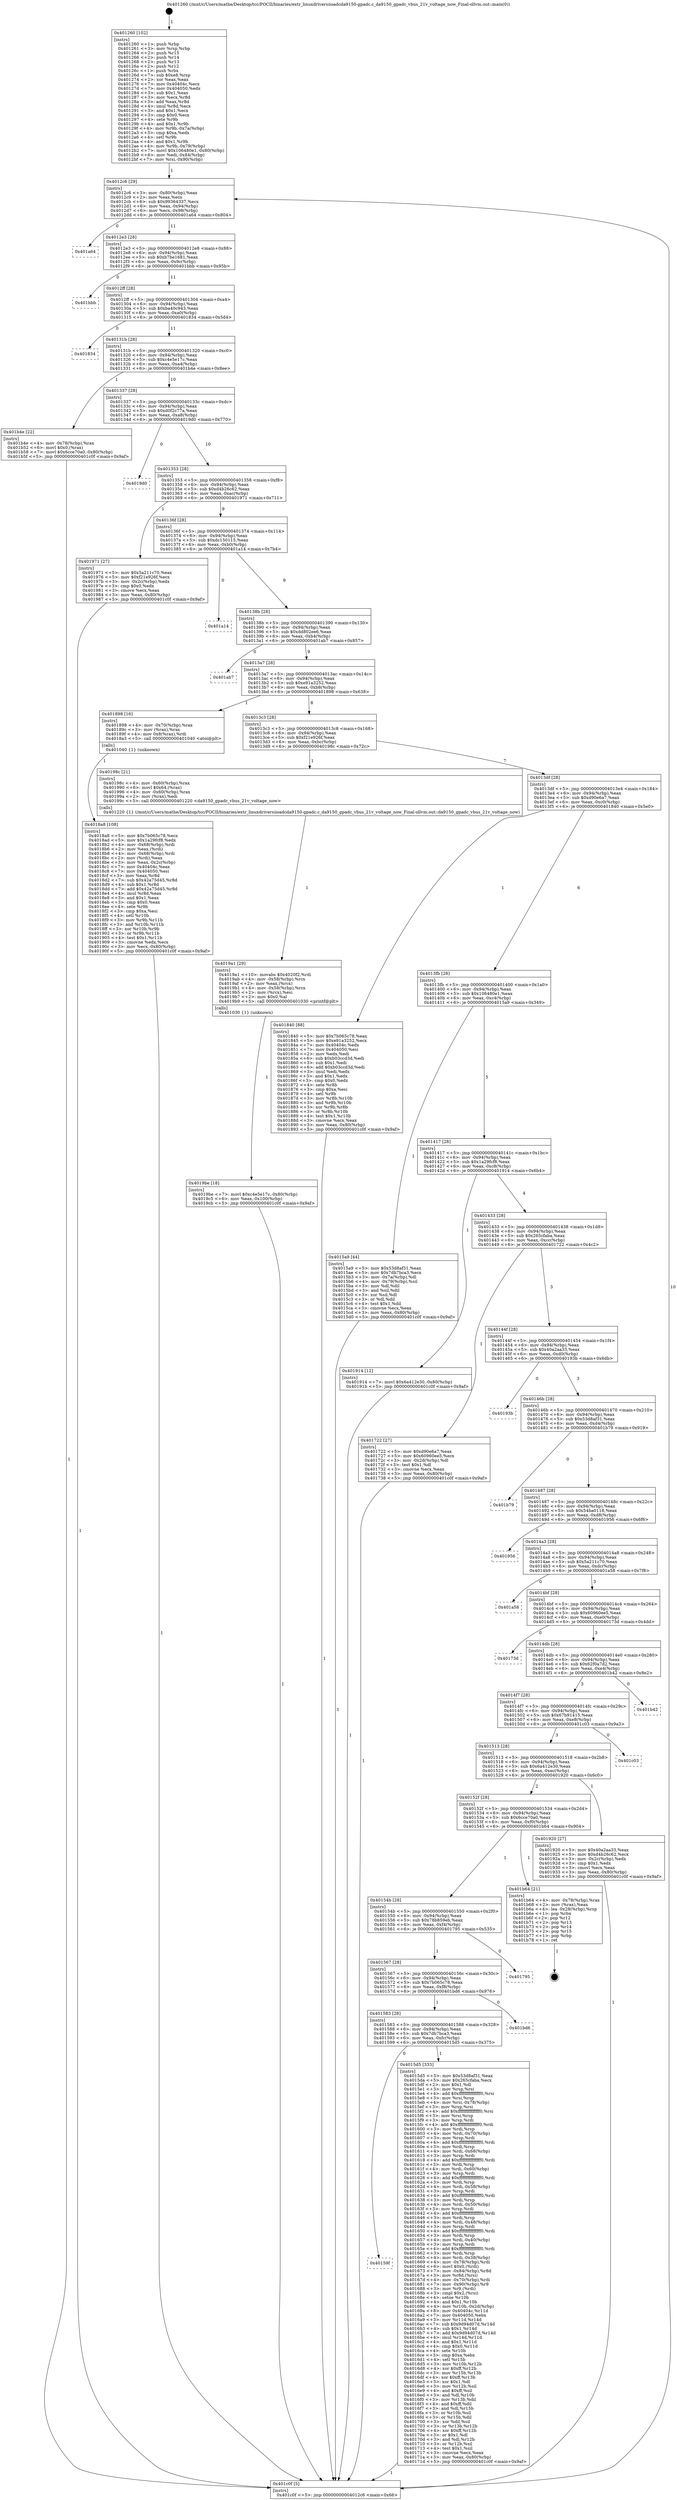 digraph "0x401260" {
  label = "0x401260 (/mnt/c/Users/mathe/Desktop/tcc/POCII/binaries/extr_linuxdriversiioadcda9150-gpadc.c_da9150_gpadc_vbus_21v_voltage_now_Final-ollvm.out::main(0))"
  labelloc = "t"
  node[shape=record]

  Entry [label="",width=0.3,height=0.3,shape=circle,fillcolor=black,style=filled]
  "0x4012c6" [label="{
     0x4012c6 [29]\l
     | [instrs]\l
     &nbsp;&nbsp;0x4012c6 \<+3\>: mov -0x80(%rbp),%eax\l
     &nbsp;&nbsp;0x4012c9 \<+2\>: mov %eax,%ecx\l
     &nbsp;&nbsp;0x4012cb \<+6\>: sub $0x99364337,%ecx\l
     &nbsp;&nbsp;0x4012d1 \<+6\>: mov %eax,-0x94(%rbp)\l
     &nbsp;&nbsp;0x4012d7 \<+6\>: mov %ecx,-0x98(%rbp)\l
     &nbsp;&nbsp;0x4012dd \<+6\>: je 0000000000401a64 \<main+0x804\>\l
  }"]
  "0x401a64" [label="{
     0x401a64\l
  }", style=dashed]
  "0x4012e3" [label="{
     0x4012e3 [28]\l
     | [instrs]\l
     &nbsp;&nbsp;0x4012e3 \<+5\>: jmp 00000000004012e8 \<main+0x88\>\l
     &nbsp;&nbsp;0x4012e8 \<+6\>: mov -0x94(%rbp),%eax\l
     &nbsp;&nbsp;0x4012ee \<+5\>: sub $0xb7be1681,%eax\l
     &nbsp;&nbsp;0x4012f3 \<+6\>: mov %eax,-0x9c(%rbp)\l
     &nbsp;&nbsp;0x4012f9 \<+6\>: je 0000000000401bbb \<main+0x95b\>\l
  }"]
  Exit [label="",width=0.3,height=0.3,shape=circle,fillcolor=black,style=filled,peripheries=2]
  "0x401bbb" [label="{
     0x401bbb\l
  }", style=dashed]
  "0x4012ff" [label="{
     0x4012ff [28]\l
     | [instrs]\l
     &nbsp;&nbsp;0x4012ff \<+5\>: jmp 0000000000401304 \<main+0xa4\>\l
     &nbsp;&nbsp;0x401304 \<+6\>: mov -0x94(%rbp),%eax\l
     &nbsp;&nbsp;0x40130a \<+5\>: sub $0xba40c943,%eax\l
     &nbsp;&nbsp;0x40130f \<+6\>: mov %eax,-0xa0(%rbp)\l
     &nbsp;&nbsp;0x401315 \<+6\>: je 0000000000401834 \<main+0x5d4\>\l
  }"]
  "0x4019be" [label="{
     0x4019be [18]\l
     | [instrs]\l
     &nbsp;&nbsp;0x4019be \<+7\>: movl $0xc4e5e17c,-0x80(%rbp)\l
     &nbsp;&nbsp;0x4019c5 \<+6\>: mov %eax,-0x100(%rbp)\l
     &nbsp;&nbsp;0x4019cb \<+5\>: jmp 0000000000401c0f \<main+0x9af\>\l
  }"]
  "0x401834" [label="{
     0x401834\l
  }", style=dashed]
  "0x40131b" [label="{
     0x40131b [28]\l
     | [instrs]\l
     &nbsp;&nbsp;0x40131b \<+5\>: jmp 0000000000401320 \<main+0xc0\>\l
     &nbsp;&nbsp;0x401320 \<+6\>: mov -0x94(%rbp),%eax\l
     &nbsp;&nbsp;0x401326 \<+5\>: sub $0xc4e5e17c,%eax\l
     &nbsp;&nbsp;0x40132b \<+6\>: mov %eax,-0xa4(%rbp)\l
     &nbsp;&nbsp;0x401331 \<+6\>: je 0000000000401b4e \<main+0x8ee\>\l
  }"]
  "0x4019a1" [label="{
     0x4019a1 [29]\l
     | [instrs]\l
     &nbsp;&nbsp;0x4019a1 \<+10\>: movabs $0x4020f2,%rdi\l
     &nbsp;&nbsp;0x4019ab \<+4\>: mov -0x58(%rbp),%rcx\l
     &nbsp;&nbsp;0x4019af \<+2\>: mov %eax,(%rcx)\l
     &nbsp;&nbsp;0x4019b1 \<+4\>: mov -0x58(%rbp),%rcx\l
     &nbsp;&nbsp;0x4019b5 \<+2\>: mov (%rcx),%esi\l
     &nbsp;&nbsp;0x4019b7 \<+2\>: mov $0x0,%al\l
     &nbsp;&nbsp;0x4019b9 \<+5\>: call 0000000000401030 \<printf@plt\>\l
     | [calls]\l
     &nbsp;&nbsp;0x401030 \{1\} (unknown)\l
  }"]
  "0x401b4e" [label="{
     0x401b4e [22]\l
     | [instrs]\l
     &nbsp;&nbsp;0x401b4e \<+4\>: mov -0x78(%rbp),%rax\l
     &nbsp;&nbsp;0x401b52 \<+6\>: movl $0x0,(%rax)\l
     &nbsp;&nbsp;0x401b58 \<+7\>: movl $0x6cce70a0,-0x80(%rbp)\l
     &nbsp;&nbsp;0x401b5f \<+5\>: jmp 0000000000401c0f \<main+0x9af\>\l
  }"]
  "0x401337" [label="{
     0x401337 [28]\l
     | [instrs]\l
     &nbsp;&nbsp;0x401337 \<+5\>: jmp 000000000040133c \<main+0xdc\>\l
     &nbsp;&nbsp;0x40133c \<+6\>: mov -0x94(%rbp),%eax\l
     &nbsp;&nbsp;0x401342 \<+5\>: sub $0xd0f2c77a,%eax\l
     &nbsp;&nbsp;0x401347 \<+6\>: mov %eax,-0xa8(%rbp)\l
     &nbsp;&nbsp;0x40134d \<+6\>: je 00000000004019d0 \<main+0x770\>\l
  }"]
  "0x4018a8" [label="{
     0x4018a8 [108]\l
     | [instrs]\l
     &nbsp;&nbsp;0x4018a8 \<+5\>: mov $0x7b065c78,%ecx\l
     &nbsp;&nbsp;0x4018ad \<+5\>: mov $0x1a29fcf8,%edx\l
     &nbsp;&nbsp;0x4018b2 \<+4\>: mov -0x68(%rbp),%rdi\l
     &nbsp;&nbsp;0x4018b6 \<+2\>: mov %eax,(%rdi)\l
     &nbsp;&nbsp;0x4018b8 \<+4\>: mov -0x68(%rbp),%rdi\l
     &nbsp;&nbsp;0x4018bc \<+2\>: mov (%rdi),%eax\l
     &nbsp;&nbsp;0x4018be \<+3\>: mov %eax,-0x2c(%rbp)\l
     &nbsp;&nbsp;0x4018c1 \<+7\>: mov 0x40404c,%eax\l
     &nbsp;&nbsp;0x4018c8 \<+7\>: mov 0x404050,%esi\l
     &nbsp;&nbsp;0x4018cf \<+3\>: mov %eax,%r8d\l
     &nbsp;&nbsp;0x4018d2 \<+7\>: sub $0x42a75d45,%r8d\l
     &nbsp;&nbsp;0x4018d9 \<+4\>: sub $0x1,%r8d\l
     &nbsp;&nbsp;0x4018dd \<+7\>: add $0x42a75d45,%r8d\l
     &nbsp;&nbsp;0x4018e4 \<+4\>: imul %r8d,%eax\l
     &nbsp;&nbsp;0x4018e8 \<+3\>: and $0x1,%eax\l
     &nbsp;&nbsp;0x4018eb \<+3\>: cmp $0x0,%eax\l
     &nbsp;&nbsp;0x4018ee \<+4\>: sete %r9b\l
     &nbsp;&nbsp;0x4018f2 \<+3\>: cmp $0xa,%esi\l
     &nbsp;&nbsp;0x4018f5 \<+4\>: setl %r10b\l
     &nbsp;&nbsp;0x4018f9 \<+3\>: mov %r9b,%r11b\l
     &nbsp;&nbsp;0x4018fc \<+3\>: and %r10b,%r11b\l
     &nbsp;&nbsp;0x4018ff \<+3\>: xor %r10b,%r9b\l
     &nbsp;&nbsp;0x401902 \<+3\>: or %r9b,%r11b\l
     &nbsp;&nbsp;0x401905 \<+4\>: test $0x1,%r11b\l
     &nbsp;&nbsp;0x401909 \<+3\>: cmovne %edx,%ecx\l
     &nbsp;&nbsp;0x40190c \<+3\>: mov %ecx,-0x80(%rbp)\l
     &nbsp;&nbsp;0x40190f \<+5\>: jmp 0000000000401c0f \<main+0x9af\>\l
  }"]
  "0x4019d0" [label="{
     0x4019d0\l
  }", style=dashed]
  "0x401353" [label="{
     0x401353 [28]\l
     | [instrs]\l
     &nbsp;&nbsp;0x401353 \<+5\>: jmp 0000000000401358 \<main+0xf8\>\l
     &nbsp;&nbsp;0x401358 \<+6\>: mov -0x94(%rbp),%eax\l
     &nbsp;&nbsp;0x40135e \<+5\>: sub $0xd4b26c62,%eax\l
     &nbsp;&nbsp;0x401363 \<+6\>: mov %eax,-0xac(%rbp)\l
     &nbsp;&nbsp;0x401369 \<+6\>: je 0000000000401971 \<main+0x711\>\l
  }"]
  "0x40159f" [label="{
     0x40159f\l
  }", style=dashed]
  "0x401971" [label="{
     0x401971 [27]\l
     | [instrs]\l
     &nbsp;&nbsp;0x401971 \<+5\>: mov $0x5a211c70,%eax\l
     &nbsp;&nbsp;0x401976 \<+5\>: mov $0xf21e926f,%ecx\l
     &nbsp;&nbsp;0x40197b \<+3\>: mov -0x2c(%rbp),%edx\l
     &nbsp;&nbsp;0x40197e \<+3\>: cmp $0x0,%edx\l
     &nbsp;&nbsp;0x401981 \<+3\>: cmove %ecx,%eax\l
     &nbsp;&nbsp;0x401984 \<+3\>: mov %eax,-0x80(%rbp)\l
     &nbsp;&nbsp;0x401987 \<+5\>: jmp 0000000000401c0f \<main+0x9af\>\l
  }"]
  "0x40136f" [label="{
     0x40136f [28]\l
     | [instrs]\l
     &nbsp;&nbsp;0x40136f \<+5\>: jmp 0000000000401374 \<main+0x114\>\l
     &nbsp;&nbsp;0x401374 \<+6\>: mov -0x94(%rbp),%eax\l
     &nbsp;&nbsp;0x40137a \<+5\>: sub $0xdc150115,%eax\l
     &nbsp;&nbsp;0x40137f \<+6\>: mov %eax,-0xb0(%rbp)\l
     &nbsp;&nbsp;0x401385 \<+6\>: je 0000000000401a14 \<main+0x7b4\>\l
  }"]
  "0x4015d5" [label="{
     0x4015d5 [333]\l
     | [instrs]\l
     &nbsp;&nbsp;0x4015d5 \<+5\>: mov $0x53d8af31,%eax\l
     &nbsp;&nbsp;0x4015da \<+5\>: mov $0x265cfaba,%ecx\l
     &nbsp;&nbsp;0x4015df \<+2\>: mov $0x1,%dl\l
     &nbsp;&nbsp;0x4015e1 \<+3\>: mov %rsp,%rsi\l
     &nbsp;&nbsp;0x4015e4 \<+4\>: add $0xfffffffffffffff0,%rsi\l
     &nbsp;&nbsp;0x4015e8 \<+3\>: mov %rsi,%rsp\l
     &nbsp;&nbsp;0x4015eb \<+4\>: mov %rsi,-0x78(%rbp)\l
     &nbsp;&nbsp;0x4015ef \<+3\>: mov %rsp,%rsi\l
     &nbsp;&nbsp;0x4015f2 \<+4\>: add $0xfffffffffffffff0,%rsi\l
     &nbsp;&nbsp;0x4015f6 \<+3\>: mov %rsi,%rsp\l
     &nbsp;&nbsp;0x4015f9 \<+3\>: mov %rsp,%rdi\l
     &nbsp;&nbsp;0x4015fc \<+4\>: add $0xfffffffffffffff0,%rdi\l
     &nbsp;&nbsp;0x401600 \<+3\>: mov %rdi,%rsp\l
     &nbsp;&nbsp;0x401603 \<+4\>: mov %rdi,-0x70(%rbp)\l
     &nbsp;&nbsp;0x401607 \<+3\>: mov %rsp,%rdi\l
     &nbsp;&nbsp;0x40160a \<+4\>: add $0xfffffffffffffff0,%rdi\l
     &nbsp;&nbsp;0x40160e \<+3\>: mov %rdi,%rsp\l
     &nbsp;&nbsp;0x401611 \<+4\>: mov %rdi,-0x68(%rbp)\l
     &nbsp;&nbsp;0x401615 \<+3\>: mov %rsp,%rdi\l
     &nbsp;&nbsp;0x401618 \<+4\>: add $0xfffffffffffffff0,%rdi\l
     &nbsp;&nbsp;0x40161c \<+3\>: mov %rdi,%rsp\l
     &nbsp;&nbsp;0x40161f \<+4\>: mov %rdi,-0x60(%rbp)\l
     &nbsp;&nbsp;0x401623 \<+3\>: mov %rsp,%rdi\l
     &nbsp;&nbsp;0x401626 \<+4\>: add $0xfffffffffffffff0,%rdi\l
     &nbsp;&nbsp;0x40162a \<+3\>: mov %rdi,%rsp\l
     &nbsp;&nbsp;0x40162d \<+4\>: mov %rdi,-0x58(%rbp)\l
     &nbsp;&nbsp;0x401631 \<+3\>: mov %rsp,%rdi\l
     &nbsp;&nbsp;0x401634 \<+4\>: add $0xfffffffffffffff0,%rdi\l
     &nbsp;&nbsp;0x401638 \<+3\>: mov %rdi,%rsp\l
     &nbsp;&nbsp;0x40163b \<+4\>: mov %rdi,-0x50(%rbp)\l
     &nbsp;&nbsp;0x40163f \<+3\>: mov %rsp,%rdi\l
     &nbsp;&nbsp;0x401642 \<+4\>: add $0xfffffffffffffff0,%rdi\l
     &nbsp;&nbsp;0x401646 \<+3\>: mov %rdi,%rsp\l
     &nbsp;&nbsp;0x401649 \<+4\>: mov %rdi,-0x48(%rbp)\l
     &nbsp;&nbsp;0x40164d \<+3\>: mov %rsp,%rdi\l
     &nbsp;&nbsp;0x401650 \<+4\>: add $0xfffffffffffffff0,%rdi\l
     &nbsp;&nbsp;0x401654 \<+3\>: mov %rdi,%rsp\l
     &nbsp;&nbsp;0x401657 \<+4\>: mov %rdi,-0x40(%rbp)\l
     &nbsp;&nbsp;0x40165b \<+3\>: mov %rsp,%rdi\l
     &nbsp;&nbsp;0x40165e \<+4\>: add $0xfffffffffffffff0,%rdi\l
     &nbsp;&nbsp;0x401662 \<+3\>: mov %rdi,%rsp\l
     &nbsp;&nbsp;0x401665 \<+4\>: mov %rdi,-0x38(%rbp)\l
     &nbsp;&nbsp;0x401669 \<+4\>: mov -0x78(%rbp),%rdi\l
     &nbsp;&nbsp;0x40166d \<+6\>: movl $0x0,(%rdi)\l
     &nbsp;&nbsp;0x401673 \<+7\>: mov -0x84(%rbp),%r8d\l
     &nbsp;&nbsp;0x40167a \<+3\>: mov %r8d,(%rsi)\l
     &nbsp;&nbsp;0x40167d \<+4\>: mov -0x70(%rbp),%rdi\l
     &nbsp;&nbsp;0x401681 \<+7\>: mov -0x90(%rbp),%r9\l
     &nbsp;&nbsp;0x401688 \<+3\>: mov %r9,(%rdi)\l
     &nbsp;&nbsp;0x40168b \<+3\>: cmpl $0x2,(%rsi)\l
     &nbsp;&nbsp;0x40168e \<+4\>: setne %r10b\l
     &nbsp;&nbsp;0x401692 \<+4\>: and $0x1,%r10b\l
     &nbsp;&nbsp;0x401696 \<+4\>: mov %r10b,-0x2d(%rbp)\l
     &nbsp;&nbsp;0x40169a \<+8\>: mov 0x40404c,%r11d\l
     &nbsp;&nbsp;0x4016a2 \<+7\>: mov 0x404050,%ebx\l
     &nbsp;&nbsp;0x4016a9 \<+3\>: mov %r11d,%r14d\l
     &nbsp;&nbsp;0x4016ac \<+7\>: sub $0x9d94d07d,%r14d\l
     &nbsp;&nbsp;0x4016b3 \<+4\>: sub $0x1,%r14d\l
     &nbsp;&nbsp;0x4016b7 \<+7\>: add $0x9d94d07d,%r14d\l
     &nbsp;&nbsp;0x4016be \<+4\>: imul %r14d,%r11d\l
     &nbsp;&nbsp;0x4016c2 \<+4\>: and $0x1,%r11d\l
     &nbsp;&nbsp;0x4016c6 \<+4\>: cmp $0x0,%r11d\l
     &nbsp;&nbsp;0x4016ca \<+4\>: sete %r10b\l
     &nbsp;&nbsp;0x4016ce \<+3\>: cmp $0xa,%ebx\l
     &nbsp;&nbsp;0x4016d1 \<+4\>: setl %r15b\l
     &nbsp;&nbsp;0x4016d5 \<+3\>: mov %r10b,%r12b\l
     &nbsp;&nbsp;0x4016d8 \<+4\>: xor $0xff,%r12b\l
     &nbsp;&nbsp;0x4016dc \<+3\>: mov %r15b,%r13b\l
     &nbsp;&nbsp;0x4016df \<+4\>: xor $0xff,%r13b\l
     &nbsp;&nbsp;0x4016e3 \<+3\>: xor $0x1,%dl\l
     &nbsp;&nbsp;0x4016e6 \<+3\>: mov %r12b,%sil\l
     &nbsp;&nbsp;0x4016e9 \<+4\>: and $0xff,%sil\l
     &nbsp;&nbsp;0x4016ed \<+3\>: and %dl,%r10b\l
     &nbsp;&nbsp;0x4016f0 \<+3\>: mov %r13b,%dil\l
     &nbsp;&nbsp;0x4016f3 \<+4\>: and $0xff,%dil\l
     &nbsp;&nbsp;0x4016f7 \<+3\>: and %dl,%r15b\l
     &nbsp;&nbsp;0x4016fa \<+3\>: or %r10b,%sil\l
     &nbsp;&nbsp;0x4016fd \<+3\>: or %r15b,%dil\l
     &nbsp;&nbsp;0x401700 \<+3\>: xor %dil,%sil\l
     &nbsp;&nbsp;0x401703 \<+3\>: or %r13b,%r12b\l
     &nbsp;&nbsp;0x401706 \<+4\>: xor $0xff,%r12b\l
     &nbsp;&nbsp;0x40170a \<+3\>: or $0x1,%dl\l
     &nbsp;&nbsp;0x40170d \<+3\>: and %dl,%r12b\l
     &nbsp;&nbsp;0x401710 \<+3\>: or %r12b,%sil\l
     &nbsp;&nbsp;0x401713 \<+4\>: test $0x1,%sil\l
     &nbsp;&nbsp;0x401717 \<+3\>: cmovne %ecx,%eax\l
     &nbsp;&nbsp;0x40171a \<+3\>: mov %eax,-0x80(%rbp)\l
     &nbsp;&nbsp;0x40171d \<+5\>: jmp 0000000000401c0f \<main+0x9af\>\l
  }"]
  "0x401a14" [label="{
     0x401a14\l
  }", style=dashed]
  "0x40138b" [label="{
     0x40138b [28]\l
     | [instrs]\l
     &nbsp;&nbsp;0x40138b \<+5\>: jmp 0000000000401390 \<main+0x130\>\l
     &nbsp;&nbsp;0x401390 \<+6\>: mov -0x94(%rbp),%eax\l
     &nbsp;&nbsp;0x401396 \<+5\>: sub $0xdd802ee6,%eax\l
     &nbsp;&nbsp;0x40139b \<+6\>: mov %eax,-0xb4(%rbp)\l
     &nbsp;&nbsp;0x4013a1 \<+6\>: je 0000000000401ab7 \<main+0x857\>\l
  }"]
  "0x401583" [label="{
     0x401583 [28]\l
     | [instrs]\l
     &nbsp;&nbsp;0x401583 \<+5\>: jmp 0000000000401588 \<main+0x328\>\l
     &nbsp;&nbsp;0x401588 \<+6\>: mov -0x94(%rbp),%eax\l
     &nbsp;&nbsp;0x40158e \<+5\>: sub $0x7db7bca3,%eax\l
     &nbsp;&nbsp;0x401593 \<+6\>: mov %eax,-0xfc(%rbp)\l
     &nbsp;&nbsp;0x401599 \<+6\>: je 00000000004015d5 \<main+0x375\>\l
  }"]
  "0x401ab7" [label="{
     0x401ab7\l
  }", style=dashed]
  "0x4013a7" [label="{
     0x4013a7 [28]\l
     | [instrs]\l
     &nbsp;&nbsp;0x4013a7 \<+5\>: jmp 00000000004013ac \<main+0x14c\>\l
     &nbsp;&nbsp;0x4013ac \<+6\>: mov -0x94(%rbp),%eax\l
     &nbsp;&nbsp;0x4013b2 \<+5\>: sub $0xe91a3252,%eax\l
     &nbsp;&nbsp;0x4013b7 \<+6\>: mov %eax,-0xb8(%rbp)\l
     &nbsp;&nbsp;0x4013bd \<+6\>: je 0000000000401898 \<main+0x638\>\l
  }"]
  "0x401bd6" [label="{
     0x401bd6\l
  }", style=dashed]
  "0x401898" [label="{
     0x401898 [16]\l
     | [instrs]\l
     &nbsp;&nbsp;0x401898 \<+4\>: mov -0x70(%rbp),%rax\l
     &nbsp;&nbsp;0x40189c \<+3\>: mov (%rax),%rax\l
     &nbsp;&nbsp;0x40189f \<+4\>: mov 0x8(%rax),%rdi\l
     &nbsp;&nbsp;0x4018a3 \<+5\>: call 0000000000401040 \<atoi@plt\>\l
     | [calls]\l
     &nbsp;&nbsp;0x401040 \{1\} (unknown)\l
  }"]
  "0x4013c3" [label="{
     0x4013c3 [28]\l
     | [instrs]\l
     &nbsp;&nbsp;0x4013c3 \<+5\>: jmp 00000000004013c8 \<main+0x168\>\l
     &nbsp;&nbsp;0x4013c8 \<+6\>: mov -0x94(%rbp),%eax\l
     &nbsp;&nbsp;0x4013ce \<+5\>: sub $0xf21e926f,%eax\l
     &nbsp;&nbsp;0x4013d3 \<+6\>: mov %eax,-0xbc(%rbp)\l
     &nbsp;&nbsp;0x4013d9 \<+6\>: je 000000000040198c \<main+0x72c\>\l
  }"]
  "0x401567" [label="{
     0x401567 [28]\l
     | [instrs]\l
     &nbsp;&nbsp;0x401567 \<+5\>: jmp 000000000040156c \<main+0x30c\>\l
     &nbsp;&nbsp;0x40156c \<+6\>: mov -0x94(%rbp),%eax\l
     &nbsp;&nbsp;0x401572 \<+5\>: sub $0x7b065c78,%eax\l
     &nbsp;&nbsp;0x401577 \<+6\>: mov %eax,-0xf8(%rbp)\l
     &nbsp;&nbsp;0x40157d \<+6\>: je 0000000000401bd6 \<main+0x976\>\l
  }"]
  "0x40198c" [label="{
     0x40198c [21]\l
     | [instrs]\l
     &nbsp;&nbsp;0x40198c \<+4\>: mov -0x60(%rbp),%rax\l
     &nbsp;&nbsp;0x401990 \<+6\>: movl $0x64,(%rax)\l
     &nbsp;&nbsp;0x401996 \<+4\>: mov -0x60(%rbp),%rax\l
     &nbsp;&nbsp;0x40199a \<+2\>: mov (%rax),%edi\l
     &nbsp;&nbsp;0x40199c \<+5\>: call 0000000000401220 \<da9150_gpadc_vbus_21v_voltage_now\>\l
     | [calls]\l
     &nbsp;&nbsp;0x401220 \{1\} (/mnt/c/Users/mathe/Desktop/tcc/POCII/binaries/extr_linuxdriversiioadcda9150-gpadc.c_da9150_gpadc_vbus_21v_voltage_now_Final-ollvm.out::da9150_gpadc_vbus_21v_voltage_now)\l
  }"]
  "0x4013df" [label="{
     0x4013df [28]\l
     | [instrs]\l
     &nbsp;&nbsp;0x4013df \<+5\>: jmp 00000000004013e4 \<main+0x184\>\l
     &nbsp;&nbsp;0x4013e4 \<+6\>: mov -0x94(%rbp),%eax\l
     &nbsp;&nbsp;0x4013ea \<+5\>: sub $0xd90e6a7,%eax\l
     &nbsp;&nbsp;0x4013ef \<+6\>: mov %eax,-0xc0(%rbp)\l
     &nbsp;&nbsp;0x4013f5 \<+6\>: je 0000000000401840 \<main+0x5e0\>\l
  }"]
  "0x401795" [label="{
     0x401795\l
  }", style=dashed]
  "0x401840" [label="{
     0x401840 [88]\l
     | [instrs]\l
     &nbsp;&nbsp;0x401840 \<+5\>: mov $0x7b065c78,%eax\l
     &nbsp;&nbsp;0x401845 \<+5\>: mov $0xe91a3252,%ecx\l
     &nbsp;&nbsp;0x40184a \<+7\>: mov 0x40404c,%edx\l
     &nbsp;&nbsp;0x401851 \<+7\>: mov 0x404050,%esi\l
     &nbsp;&nbsp;0x401858 \<+2\>: mov %edx,%edi\l
     &nbsp;&nbsp;0x40185a \<+6\>: sub $0xb03ccd3d,%edi\l
     &nbsp;&nbsp;0x401860 \<+3\>: sub $0x1,%edi\l
     &nbsp;&nbsp;0x401863 \<+6\>: add $0xb03ccd3d,%edi\l
     &nbsp;&nbsp;0x401869 \<+3\>: imul %edi,%edx\l
     &nbsp;&nbsp;0x40186c \<+3\>: and $0x1,%edx\l
     &nbsp;&nbsp;0x40186f \<+3\>: cmp $0x0,%edx\l
     &nbsp;&nbsp;0x401872 \<+4\>: sete %r8b\l
     &nbsp;&nbsp;0x401876 \<+3\>: cmp $0xa,%esi\l
     &nbsp;&nbsp;0x401879 \<+4\>: setl %r9b\l
     &nbsp;&nbsp;0x40187d \<+3\>: mov %r8b,%r10b\l
     &nbsp;&nbsp;0x401880 \<+3\>: and %r9b,%r10b\l
     &nbsp;&nbsp;0x401883 \<+3\>: xor %r9b,%r8b\l
     &nbsp;&nbsp;0x401886 \<+3\>: or %r8b,%r10b\l
     &nbsp;&nbsp;0x401889 \<+4\>: test $0x1,%r10b\l
     &nbsp;&nbsp;0x40188d \<+3\>: cmovne %ecx,%eax\l
     &nbsp;&nbsp;0x401890 \<+3\>: mov %eax,-0x80(%rbp)\l
     &nbsp;&nbsp;0x401893 \<+5\>: jmp 0000000000401c0f \<main+0x9af\>\l
  }"]
  "0x4013fb" [label="{
     0x4013fb [28]\l
     | [instrs]\l
     &nbsp;&nbsp;0x4013fb \<+5\>: jmp 0000000000401400 \<main+0x1a0\>\l
     &nbsp;&nbsp;0x401400 \<+6\>: mov -0x94(%rbp),%eax\l
     &nbsp;&nbsp;0x401406 \<+5\>: sub $0x106480e1,%eax\l
     &nbsp;&nbsp;0x40140b \<+6\>: mov %eax,-0xc4(%rbp)\l
     &nbsp;&nbsp;0x401411 \<+6\>: je 00000000004015a9 \<main+0x349\>\l
  }"]
  "0x40154b" [label="{
     0x40154b [28]\l
     | [instrs]\l
     &nbsp;&nbsp;0x40154b \<+5\>: jmp 0000000000401550 \<main+0x2f0\>\l
     &nbsp;&nbsp;0x401550 \<+6\>: mov -0x94(%rbp),%eax\l
     &nbsp;&nbsp;0x401556 \<+5\>: sub $0x78b859eb,%eax\l
     &nbsp;&nbsp;0x40155b \<+6\>: mov %eax,-0xf4(%rbp)\l
     &nbsp;&nbsp;0x401561 \<+6\>: je 0000000000401795 \<main+0x535\>\l
  }"]
  "0x4015a9" [label="{
     0x4015a9 [44]\l
     | [instrs]\l
     &nbsp;&nbsp;0x4015a9 \<+5\>: mov $0x53d8af31,%eax\l
     &nbsp;&nbsp;0x4015ae \<+5\>: mov $0x7db7bca3,%ecx\l
     &nbsp;&nbsp;0x4015b3 \<+3\>: mov -0x7a(%rbp),%dl\l
     &nbsp;&nbsp;0x4015b6 \<+4\>: mov -0x79(%rbp),%sil\l
     &nbsp;&nbsp;0x4015ba \<+3\>: mov %dl,%dil\l
     &nbsp;&nbsp;0x4015bd \<+3\>: and %sil,%dil\l
     &nbsp;&nbsp;0x4015c0 \<+3\>: xor %sil,%dl\l
     &nbsp;&nbsp;0x4015c3 \<+3\>: or %dl,%dil\l
     &nbsp;&nbsp;0x4015c6 \<+4\>: test $0x1,%dil\l
     &nbsp;&nbsp;0x4015ca \<+3\>: cmovne %ecx,%eax\l
     &nbsp;&nbsp;0x4015cd \<+3\>: mov %eax,-0x80(%rbp)\l
     &nbsp;&nbsp;0x4015d0 \<+5\>: jmp 0000000000401c0f \<main+0x9af\>\l
  }"]
  "0x401417" [label="{
     0x401417 [28]\l
     | [instrs]\l
     &nbsp;&nbsp;0x401417 \<+5\>: jmp 000000000040141c \<main+0x1bc\>\l
     &nbsp;&nbsp;0x40141c \<+6\>: mov -0x94(%rbp),%eax\l
     &nbsp;&nbsp;0x401422 \<+5\>: sub $0x1a29fcf8,%eax\l
     &nbsp;&nbsp;0x401427 \<+6\>: mov %eax,-0xc8(%rbp)\l
     &nbsp;&nbsp;0x40142d \<+6\>: je 0000000000401914 \<main+0x6b4\>\l
  }"]
  "0x401c0f" [label="{
     0x401c0f [5]\l
     | [instrs]\l
     &nbsp;&nbsp;0x401c0f \<+5\>: jmp 00000000004012c6 \<main+0x66\>\l
  }"]
  "0x401260" [label="{
     0x401260 [102]\l
     | [instrs]\l
     &nbsp;&nbsp;0x401260 \<+1\>: push %rbp\l
     &nbsp;&nbsp;0x401261 \<+3\>: mov %rsp,%rbp\l
     &nbsp;&nbsp;0x401264 \<+2\>: push %r15\l
     &nbsp;&nbsp;0x401266 \<+2\>: push %r14\l
     &nbsp;&nbsp;0x401268 \<+2\>: push %r13\l
     &nbsp;&nbsp;0x40126a \<+2\>: push %r12\l
     &nbsp;&nbsp;0x40126c \<+1\>: push %rbx\l
     &nbsp;&nbsp;0x40126d \<+7\>: sub $0xe8,%rsp\l
     &nbsp;&nbsp;0x401274 \<+2\>: xor %eax,%eax\l
     &nbsp;&nbsp;0x401276 \<+7\>: mov 0x40404c,%ecx\l
     &nbsp;&nbsp;0x40127d \<+7\>: mov 0x404050,%edx\l
     &nbsp;&nbsp;0x401284 \<+3\>: sub $0x1,%eax\l
     &nbsp;&nbsp;0x401287 \<+3\>: mov %ecx,%r8d\l
     &nbsp;&nbsp;0x40128a \<+3\>: add %eax,%r8d\l
     &nbsp;&nbsp;0x40128d \<+4\>: imul %r8d,%ecx\l
     &nbsp;&nbsp;0x401291 \<+3\>: and $0x1,%ecx\l
     &nbsp;&nbsp;0x401294 \<+3\>: cmp $0x0,%ecx\l
     &nbsp;&nbsp;0x401297 \<+4\>: sete %r9b\l
     &nbsp;&nbsp;0x40129b \<+4\>: and $0x1,%r9b\l
     &nbsp;&nbsp;0x40129f \<+4\>: mov %r9b,-0x7a(%rbp)\l
     &nbsp;&nbsp;0x4012a3 \<+3\>: cmp $0xa,%edx\l
     &nbsp;&nbsp;0x4012a6 \<+4\>: setl %r9b\l
     &nbsp;&nbsp;0x4012aa \<+4\>: and $0x1,%r9b\l
     &nbsp;&nbsp;0x4012ae \<+4\>: mov %r9b,-0x79(%rbp)\l
     &nbsp;&nbsp;0x4012b2 \<+7\>: movl $0x106480e1,-0x80(%rbp)\l
     &nbsp;&nbsp;0x4012b9 \<+6\>: mov %edi,-0x84(%rbp)\l
     &nbsp;&nbsp;0x4012bf \<+7\>: mov %rsi,-0x90(%rbp)\l
  }"]
  "0x401b64" [label="{
     0x401b64 [21]\l
     | [instrs]\l
     &nbsp;&nbsp;0x401b64 \<+4\>: mov -0x78(%rbp),%rax\l
     &nbsp;&nbsp;0x401b68 \<+2\>: mov (%rax),%eax\l
     &nbsp;&nbsp;0x401b6a \<+4\>: lea -0x28(%rbp),%rsp\l
     &nbsp;&nbsp;0x401b6e \<+1\>: pop %rbx\l
     &nbsp;&nbsp;0x401b6f \<+2\>: pop %r12\l
     &nbsp;&nbsp;0x401b71 \<+2\>: pop %r13\l
     &nbsp;&nbsp;0x401b73 \<+2\>: pop %r14\l
     &nbsp;&nbsp;0x401b75 \<+2\>: pop %r15\l
     &nbsp;&nbsp;0x401b77 \<+1\>: pop %rbp\l
     &nbsp;&nbsp;0x401b78 \<+1\>: ret\l
  }"]
  "0x401914" [label="{
     0x401914 [12]\l
     | [instrs]\l
     &nbsp;&nbsp;0x401914 \<+7\>: movl $0x6a412e30,-0x80(%rbp)\l
     &nbsp;&nbsp;0x40191b \<+5\>: jmp 0000000000401c0f \<main+0x9af\>\l
  }"]
  "0x401433" [label="{
     0x401433 [28]\l
     | [instrs]\l
     &nbsp;&nbsp;0x401433 \<+5\>: jmp 0000000000401438 \<main+0x1d8\>\l
     &nbsp;&nbsp;0x401438 \<+6\>: mov -0x94(%rbp),%eax\l
     &nbsp;&nbsp;0x40143e \<+5\>: sub $0x265cfaba,%eax\l
     &nbsp;&nbsp;0x401443 \<+6\>: mov %eax,-0xcc(%rbp)\l
     &nbsp;&nbsp;0x401449 \<+6\>: je 0000000000401722 \<main+0x4c2\>\l
  }"]
  "0x40152f" [label="{
     0x40152f [28]\l
     | [instrs]\l
     &nbsp;&nbsp;0x40152f \<+5\>: jmp 0000000000401534 \<main+0x2d4\>\l
     &nbsp;&nbsp;0x401534 \<+6\>: mov -0x94(%rbp),%eax\l
     &nbsp;&nbsp;0x40153a \<+5\>: sub $0x6cce70a0,%eax\l
     &nbsp;&nbsp;0x40153f \<+6\>: mov %eax,-0xf0(%rbp)\l
     &nbsp;&nbsp;0x401545 \<+6\>: je 0000000000401b64 \<main+0x904\>\l
  }"]
  "0x401722" [label="{
     0x401722 [27]\l
     | [instrs]\l
     &nbsp;&nbsp;0x401722 \<+5\>: mov $0xd90e6a7,%eax\l
     &nbsp;&nbsp;0x401727 \<+5\>: mov $0x60960ee5,%ecx\l
     &nbsp;&nbsp;0x40172c \<+3\>: mov -0x2d(%rbp),%dl\l
     &nbsp;&nbsp;0x40172f \<+3\>: test $0x1,%dl\l
     &nbsp;&nbsp;0x401732 \<+3\>: cmovne %ecx,%eax\l
     &nbsp;&nbsp;0x401735 \<+3\>: mov %eax,-0x80(%rbp)\l
     &nbsp;&nbsp;0x401738 \<+5\>: jmp 0000000000401c0f \<main+0x9af\>\l
  }"]
  "0x40144f" [label="{
     0x40144f [28]\l
     | [instrs]\l
     &nbsp;&nbsp;0x40144f \<+5\>: jmp 0000000000401454 \<main+0x1f4\>\l
     &nbsp;&nbsp;0x401454 \<+6\>: mov -0x94(%rbp),%eax\l
     &nbsp;&nbsp;0x40145a \<+5\>: sub $0x40a2aa33,%eax\l
     &nbsp;&nbsp;0x40145f \<+6\>: mov %eax,-0xd0(%rbp)\l
     &nbsp;&nbsp;0x401465 \<+6\>: je 000000000040193b \<main+0x6db\>\l
  }"]
  "0x401920" [label="{
     0x401920 [27]\l
     | [instrs]\l
     &nbsp;&nbsp;0x401920 \<+5\>: mov $0x40a2aa33,%eax\l
     &nbsp;&nbsp;0x401925 \<+5\>: mov $0xd4b26c62,%ecx\l
     &nbsp;&nbsp;0x40192a \<+3\>: mov -0x2c(%rbp),%edx\l
     &nbsp;&nbsp;0x40192d \<+3\>: cmp $0x1,%edx\l
     &nbsp;&nbsp;0x401930 \<+3\>: cmovl %ecx,%eax\l
     &nbsp;&nbsp;0x401933 \<+3\>: mov %eax,-0x80(%rbp)\l
     &nbsp;&nbsp;0x401936 \<+5\>: jmp 0000000000401c0f \<main+0x9af\>\l
  }"]
  "0x40193b" [label="{
     0x40193b\l
  }", style=dashed]
  "0x40146b" [label="{
     0x40146b [28]\l
     | [instrs]\l
     &nbsp;&nbsp;0x40146b \<+5\>: jmp 0000000000401470 \<main+0x210\>\l
     &nbsp;&nbsp;0x401470 \<+6\>: mov -0x94(%rbp),%eax\l
     &nbsp;&nbsp;0x401476 \<+5\>: sub $0x53d8af31,%eax\l
     &nbsp;&nbsp;0x40147b \<+6\>: mov %eax,-0xd4(%rbp)\l
     &nbsp;&nbsp;0x401481 \<+6\>: je 0000000000401b79 \<main+0x919\>\l
  }"]
  "0x401513" [label="{
     0x401513 [28]\l
     | [instrs]\l
     &nbsp;&nbsp;0x401513 \<+5\>: jmp 0000000000401518 \<main+0x2b8\>\l
     &nbsp;&nbsp;0x401518 \<+6\>: mov -0x94(%rbp),%eax\l
     &nbsp;&nbsp;0x40151e \<+5\>: sub $0x6a412e30,%eax\l
     &nbsp;&nbsp;0x401523 \<+6\>: mov %eax,-0xec(%rbp)\l
     &nbsp;&nbsp;0x401529 \<+6\>: je 0000000000401920 \<main+0x6c0\>\l
  }"]
  "0x401b79" [label="{
     0x401b79\l
  }", style=dashed]
  "0x401487" [label="{
     0x401487 [28]\l
     | [instrs]\l
     &nbsp;&nbsp;0x401487 \<+5\>: jmp 000000000040148c \<main+0x22c\>\l
     &nbsp;&nbsp;0x40148c \<+6\>: mov -0x94(%rbp),%eax\l
     &nbsp;&nbsp;0x401492 \<+5\>: sub $0x54ba0118,%eax\l
     &nbsp;&nbsp;0x401497 \<+6\>: mov %eax,-0xd8(%rbp)\l
     &nbsp;&nbsp;0x40149d \<+6\>: je 0000000000401956 \<main+0x6f6\>\l
  }"]
  "0x401c03" [label="{
     0x401c03\l
  }", style=dashed]
  "0x401956" [label="{
     0x401956\l
  }", style=dashed]
  "0x4014a3" [label="{
     0x4014a3 [28]\l
     | [instrs]\l
     &nbsp;&nbsp;0x4014a3 \<+5\>: jmp 00000000004014a8 \<main+0x248\>\l
     &nbsp;&nbsp;0x4014a8 \<+6\>: mov -0x94(%rbp),%eax\l
     &nbsp;&nbsp;0x4014ae \<+5\>: sub $0x5a211c70,%eax\l
     &nbsp;&nbsp;0x4014b3 \<+6\>: mov %eax,-0xdc(%rbp)\l
     &nbsp;&nbsp;0x4014b9 \<+6\>: je 0000000000401a58 \<main+0x7f8\>\l
  }"]
  "0x4014f7" [label="{
     0x4014f7 [28]\l
     | [instrs]\l
     &nbsp;&nbsp;0x4014f7 \<+5\>: jmp 00000000004014fc \<main+0x29c\>\l
     &nbsp;&nbsp;0x4014fc \<+6\>: mov -0x94(%rbp),%eax\l
     &nbsp;&nbsp;0x401502 \<+5\>: sub $0x67b91415,%eax\l
     &nbsp;&nbsp;0x401507 \<+6\>: mov %eax,-0xe8(%rbp)\l
     &nbsp;&nbsp;0x40150d \<+6\>: je 0000000000401c03 \<main+0x9a3\>\l
  }"]
  "0x401a58" [label="{
     0x401a58\l
  }", style=dashed]
  "0x4014bf" [label="{
     0x4014bf [28]\l
     | [instrs]\l
     &nbsp;&nbsp;0x4014bf \<+5\>: jmp 00000000004014c4 \<main+0x264\>\l
     &nbsp;&nbsp;0x4014c4 \<+6\>: mov -0x94(%rbp),%eax\l
     &nbsp;&nbsp;0x4014ca \<+5\>: sub $0x60960ee5,%eax\l
     &nbsp;&nbsp;0x4014cf \<+6\>: mov %eax,-0xe0(%rbp)\l
     &nbsp;&nbsp;0x4014d5 \<+6\>: je 000000000040173d \<main+0x4dd\>\l
  }"]
  "0x401b42" [label="{
     0x401b42\l
  }", style=dashed]
  "0x40173d" [label="{
     0x40173d\l
  }", style=dashed]
  "0x4014db" [label="{
     0x4014db [28]\l
     | [instrs]\l
     &nbsp;&nbsp;0x4014db \<+5\>: jmp 00000000004014e0 \<main+0x280\>\l
     &nbsp;&nbsp;0x4014e0 \<+6\>: mov -0x94(%rbp),%eax\l
     &nbsp;&nbsp;0x4014e6 \<+5\>: sub $0x62f0a7d2,%eax\l
     &nbsp;&nbsp;0x4014eb \<+6\>: mov %eax,-0xe4(%rbp)\l
     &nbsp;&nbsp;0x4014f1 \<+6\>: je 0000000000401b42 \<main+0x8e2\>\l
  }"]
  Entry -> "0x401260" [label=" 1"]
  "0x4012c6" -> "0x401a64" [label=" 0"]
  "0x4012c6" -> "0x4012e3" [label=" 11"]
  "0x401b64" -> Exit [label=" 1"]
  "0x4012e3" -> "0x401bbb" [label=" 0"]
  "0x4012e3" -> "0x4012ff" [label=" 11"]
  "0x401b4e" -> "0x401c0f" [label=" 1"]
  "0x4012ff" -> "0x401834" [label=" 0"]
  "0x4012ff" -> "0x40131b" [label=" 11"]
  "0x4019be" -> "0x401c0f" [label=" 1"]
  "0x40131b" -> "0x401b4e" [label=" 1"]
  "0x40131b" -> "0x401337" [label=" 10"]
  "0x4019a1" -> "0x4019be" [label=" 1"]
  "0x401337" -> "0x4019d0" [label=" 0"]
  "0x401337" -> "0x401353" [label=" 10"]
  "0x40198c" -> "0x4019a1" [label=" 1"]
  "0x401353" -> "0x401971" [label=" 1"]
  "0x401353" -> "0x40136f" [label=" 9"]
  "0x401920" -> "0x401c0f" [label=" 1"]
  "0x40136f" -> "0x401a14" [label=" 0"]
  "0x40136f" -> "0x40138b" [label=" 9"]
  "0x401914" -> "0x401c0f" [label=" 1"]
  "0x40138b" -> "0x401ab7" [label=" 0"]
  "0x40138b" -> "0x4013a7" [label=" 9"]
  "0x401898" -> "0x4018a8" [label=" 1"]
  "0x4013a7" -> "0x401898" [label=" 1"]
  "0x4013a7" -> "0x4013c3" [label=" 8"]
  "0x401840" -> "0x401c0f" [label=" 1"]
  "0x4013c3" -> "0x40198c" [label=" 1"]
  "0x4013c3" -> "0x4013df" [label=" 7"]
  "0x4015d5" -> "0x401c0f" [label=" 1"]
  "0x4013df" -> "0x401840" [label=" 1"]
  "0x4013df" -> "0x4013fb" [label=" 6"]
  "0x401971" -> "0x401c0f" [label=" 1"]
  "0x4013fb" -> "0x4015a9" [label=" 1"]
  "0x4013fb" -> "0x401417" [label=" 5"]
  "0x4015a9" -> "0x401c0f" [label=" 1"]
  "0x401260" -> "0x4012c6" [label=" 1"]
  "0x401c0f" -> "0x4012c6" [label=" 10"]
  "0x401583" -> "0x4015d5" [label=" 1"]
  "0x401417" -> "0x401914" [label=" 1"]
  "0x401417" -> "0x401433" [label=" 4"]
  "0x4018a8" -> "0x401c0f" [label=" 1"]
  "0x401433" -> "0x401722" [label=" 1"]
  "0x401433" -> "0x40144f" [label=" 3"]
  "0x401567" -> "0x401bd6" [label=" 0"]
  "0x40144f" -> "0x40193b" [label=" 0"]
  "0x40144f" -> "0x40146b" [label=" 3"]
  "0x401722" -> "0x401c0f" [label=" 1"]
  "0x40146b" -> "0x401b79" [label=" 0"]
  "0x40146b" -> "0x401487" [label=" 3"]
  "0x40154b" -> "0x401795" [label=" 0"]
  "0x401487" -> "0x401956" [label=" 0"]
  "0x401487" -> "0x4014a3" [label=" 3"]
  "0x401583" -> "0x40159f" [label=" 0"]
  "0x4014a3" -> "0x401a58" [label=" 0"]
  "0x4014a3" -> "0x4014bf" [label=" 3"]
  "0x40152f" -> "0x401b64" [label=" 1"]
  "0x4014bf" -> "0x40173d" [label=" 0"]
  "0x4014bf" -> "0x4014db" [label=" 3"]
  "0x401567" -> "0x401583" [label=" 1"]
  "0x4014db" -> "0x401b42" [label=" 0"]
  "0x4014db" -> "0x4014f7" [label=" 3"]
  "0x40152f" -> "0x40154b" [label=" 1"]
  "0x4014f7" -> "0x401c03" [label=" 0"]
  "0x4014f7" -> "0x401513" [label=" 3"]
  "0x40154b" -> "0x401567" [label=" 1"]
  "0x401513" -> "0x401920" [label=" 1"]
  "0x401513" -> "0x40152f" [label=" 2"]
}
